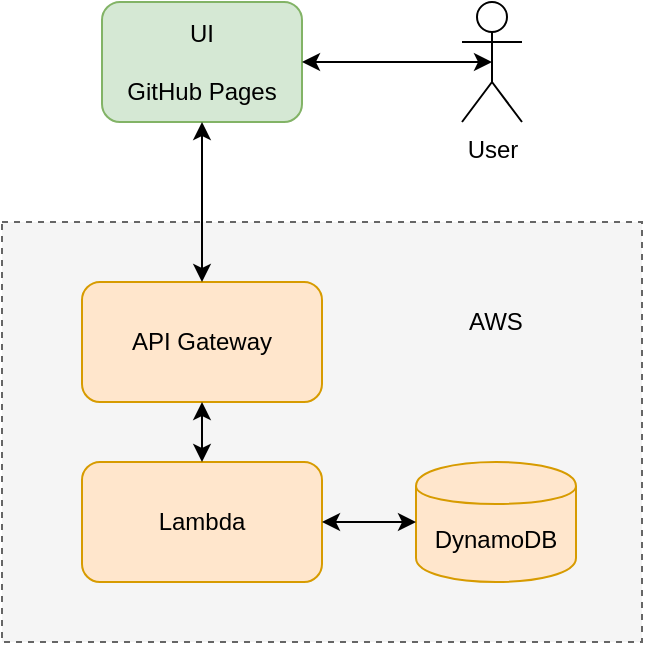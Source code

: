 <mxfile version="11.2.2" type="device" pages="1"><diagram id="pNXdaePz3X5MwBkaDRsw" name="Page-1"><mxGraphModel dx="1422" dy="764" grid="1" gridSize="10" guides="1" tooltips="1" connect="1" arrows="1" fold="1" page="1" pageScale="1" pageWidth="1654" pageHeight="1169" math="0" shadow="0"><root><mxCell id="0"/><mxCell id="1" parent="0"/><mxCell id="2dFHQknmK0ayiREl1GU7-9" value="" style="rounded=0;whiteSpace=wrap;html=1;dashed=1;fillColor=#f5f5f5;strokeColor=#666666;fontColor=#333333;" vertex="1" parent="1"><mxGeometry x="580" y="270" width="320" height="210" as="geometry"/></mxCell><mxCell id="2dFHQknmK0ayiREl1GU7-1" value="User" style="shape=umlActor;verticalLabelPosition=bottom;labelBackgroundColor=#ffffff;verticalAlign=top;html=1;outlineConnect=0;" vertex="1" parent="1"><mxGeometry x="810" y="160" width="30" height="60" as="geometry"/></mxCell><mxCell id="2dFHQknmK0ayiREl1GU7-2" value="UI&lt;br&gt;&lt;br&gt;GitHub Pages" style="rounded=1;whiteSpace=wrap;html=1;fillColor=#d5e8d4;strokeColor=#82b366;" vertex="1" parent="1"><mxGeometry x="630" y="160" width="100" height="60" as="geometry"/></mxCell><mxCell id="2dFHQknmK0ayiREl1GU7-3" value="API Gateway" style="rounded=1;whiteSpace=wrap;html=1;fillColor=#ffe6cc;strokeColor=#d79b00;" vertex="1" parent="1"><mxGeometry x="620" y="300" width="120" height="60" as="geometry"/></mxCell><mxCell id="2dFHQknmK0ayiREl1GU7-4" value="Lambda" style="rounded=1;whiteSpace=wrap;html=1;fillColor=#ffe6cc;strokeColor=#d79b00;" vertex="1" parent="1"><mxGeometry x="620" y="390" width="120" height="60" as="geometry"/></mxCell><mxCell id="2dFHQknmK0ayiREl1GU7-5" value="DynamoDB" style="shape=cylinder;whiteSpace=wrap;html=1;boundedLbl=1;backgroundOutline=1;fillColor=#ffe6cc;strokeColor=#d79b00;" vertex="1" parent="1"><mxGeometry x="787" y="390" width="80" height="60" as="geometry"/></mxCell><mxCell id="2dFHQknmK0ayiREl1GU7-10" value="AWS" style="text;html=1;strokeColor=none;fillColor=none;align=center;verticalAlign=middle;whiteSpace=wrap;rounded=0;dashed=1;" vertex="1" parent="1"><mxGeometry x="797" y="300" width="60" height="40" as="geometry"/></mxCell><mxCell id="2dFHQknmK0ayiREl1GU7-13" value="" style="endArrow=classic;startArrow=classic;html=1;exitX=1;exitY=0.5;exitDx=0;exitDy=0;entryX=0.5;entryY=0.5;entryDx=0;entryDy=0;entryPerimeter=0;" edge="1" parent="1" source="2dFHQknmK0ayiREl1GU7-2" target="2dFHQknmK0ayiREl1GU7-1"><mxGeometry width="50" height="50" relative="1" as="geometry"><mxPoint x="700" y="90" as="sourcePoint"/><mxPoint x="750" y="40" as="targetPoint"/></mxGeometry></mxCell><mxCell id="2dFHQknmK0ayiREl1GU7-14" value="" style="endArrow=classic;startArrow=classic;html=1;entryX=0.5;entryY=1;entryDx=0;entryDy=0;exitX=0.5;exitY=0;exitDx=0;exitDy=0;" edge="1" parent="1" source="2dFHQknmK0ayiREl1GU7-3" target="2dFHQknmK0ayiREl1GU7-2"><mxGeometry width="50" height="50" relative="1" as="geometry"><mxPoint x="450" y="350" as="sourcePoint"/><mxPoint x="500" y="300" as="targetPoint"/></mxGeometry></mxCell><mxCell id="2dFHQknmK0ayiREl1GU7-15" value="" style="endArrow=classic;startArrow=classic;html=1;entryX=0.5;entryY=1;entryDx=0;entryDy=0;exitX=0.5;exitY=0;exitDx=0;exitDy=0;" edge="1" parent="1" source="2dFHQknmK0ayiREl1GU7-4" target="2dFHQknmK0ayiREl1GU7-3"><mxGeometry width="50" height="50" relative="1" as="geometry"><mxPoint x="360" y="440" as="sourcePoint"/><mxPoint x="410" y="390" as="targetPoint"/></mxGeometry></mxCell><mxCell id="2dFHQknmK0ayiREl1GU7-16" value="" style="endArrow=classic;startArrow=classic;html=1;entryX=0;entryY=0.5;entryDx=0;entryDy=0;exitX=1;exitY=0.5;exitDx=0;exitDy=0;" edge="1" parent="1" source="2dFHQknmK0ayiREl1GU7-4" target="2dFHQknmK0ayiREl1GU7-5"><mxGeometry width="50" height="50" relative="1" as="geometry"><mxPoint x="500" y="500" as="sourcePoint"/><mxPoint x="550" y="450" as="targetPoint"/></mxGeometry></mxCell></root></mxGraphModel></diagram></mxfile>